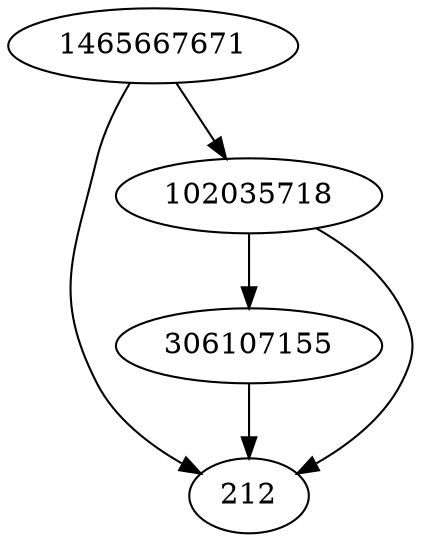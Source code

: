strict digraph  {
306107155;
212;
102035718;
1465667671;
306107155 -> 212;
102035718 -> 212;
102035718 -> 306107155;
1465667671 -> 212;
1465667671 -> 102035718;
}
